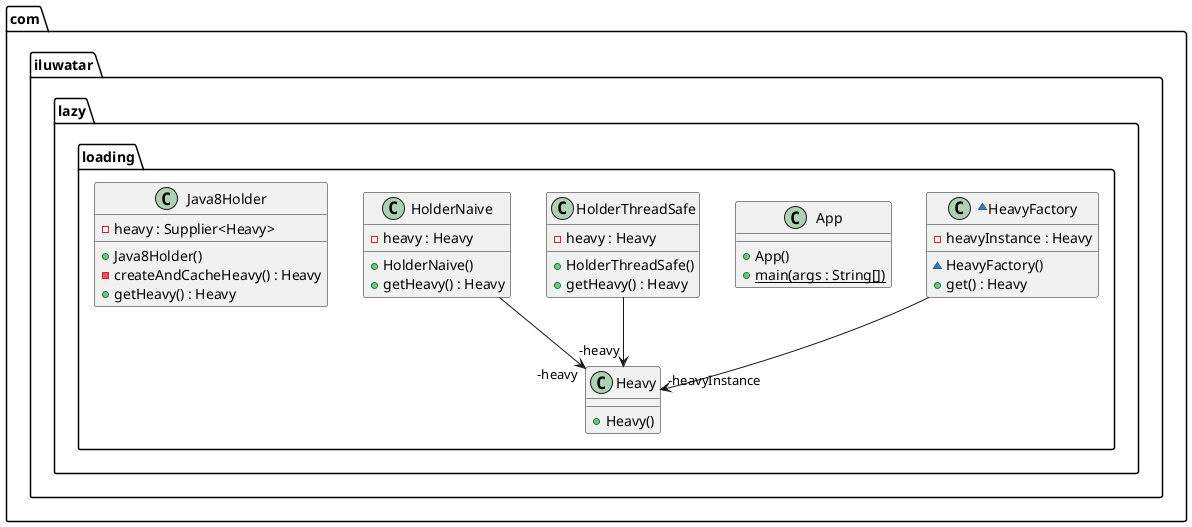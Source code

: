 @startuml
package com.iluwatar.lazy.loading {
  ~class HeavyFactory {
    - heavyInstance : Heavy
    ~ HeavyFactory()
    + get() : Heavy
  }
  class App {
    + App()
    + main(args : String[]) {static}
  }
  class HolderThreadSafe {
    - heavy : Heavy
    + HolderThreadSafe()
    + getHeavy() : Heavy
  }
  class Heavy {
    + Heavy()
  }
  class HolderNaive {
    - heavy : Heavy
    + HolderNaive()
    + getHeavy() : Heavy
  }
  class Java8Holder {
    - heavy : Supplier<Heavy>
    + Java8Holder()
    - createAndCacheHeavy() : Heavy
    + getHeavy() : Heavy
  }
}
HolderNaive -->  "-heavy" Heavy
HolderThreadSafe -->  "-heavy" Heavy
HeavyFactory -->  "-heavyInstance" Heavy
@enduml